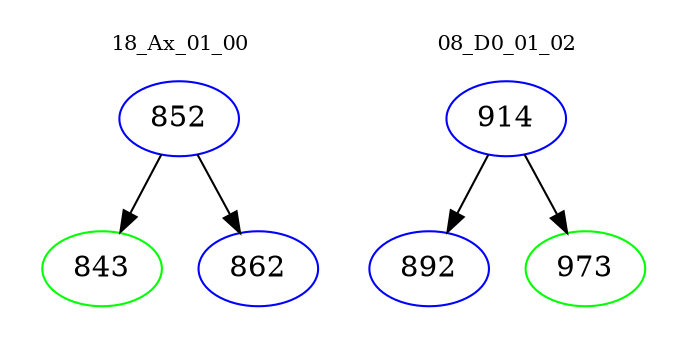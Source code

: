 digraph{
subgraph cluster_0 {
color = white
label = "18_Ax_01_00";
fontsize=10;
T0_852 [label="852", color="blue"]
T0_852 -> T0_843 [color="black"]
T0_843 [label="843", color="green"]
T0_852 -> T0_862 [color="black"]
T0_862 [label="862", color="blue"]
}
subgraph cluster_1 {
color = white
label = "08_D0_01_02";
fontsize=10;
T1_914 [label="914", color="blue"]
T1_914 -> T1_892 [color="black"]
T1_892 [label="892", color="blue"]
T1_914 -> T1_973 [color="black"]
T1_973 [label="973", color="green"]
}
}
